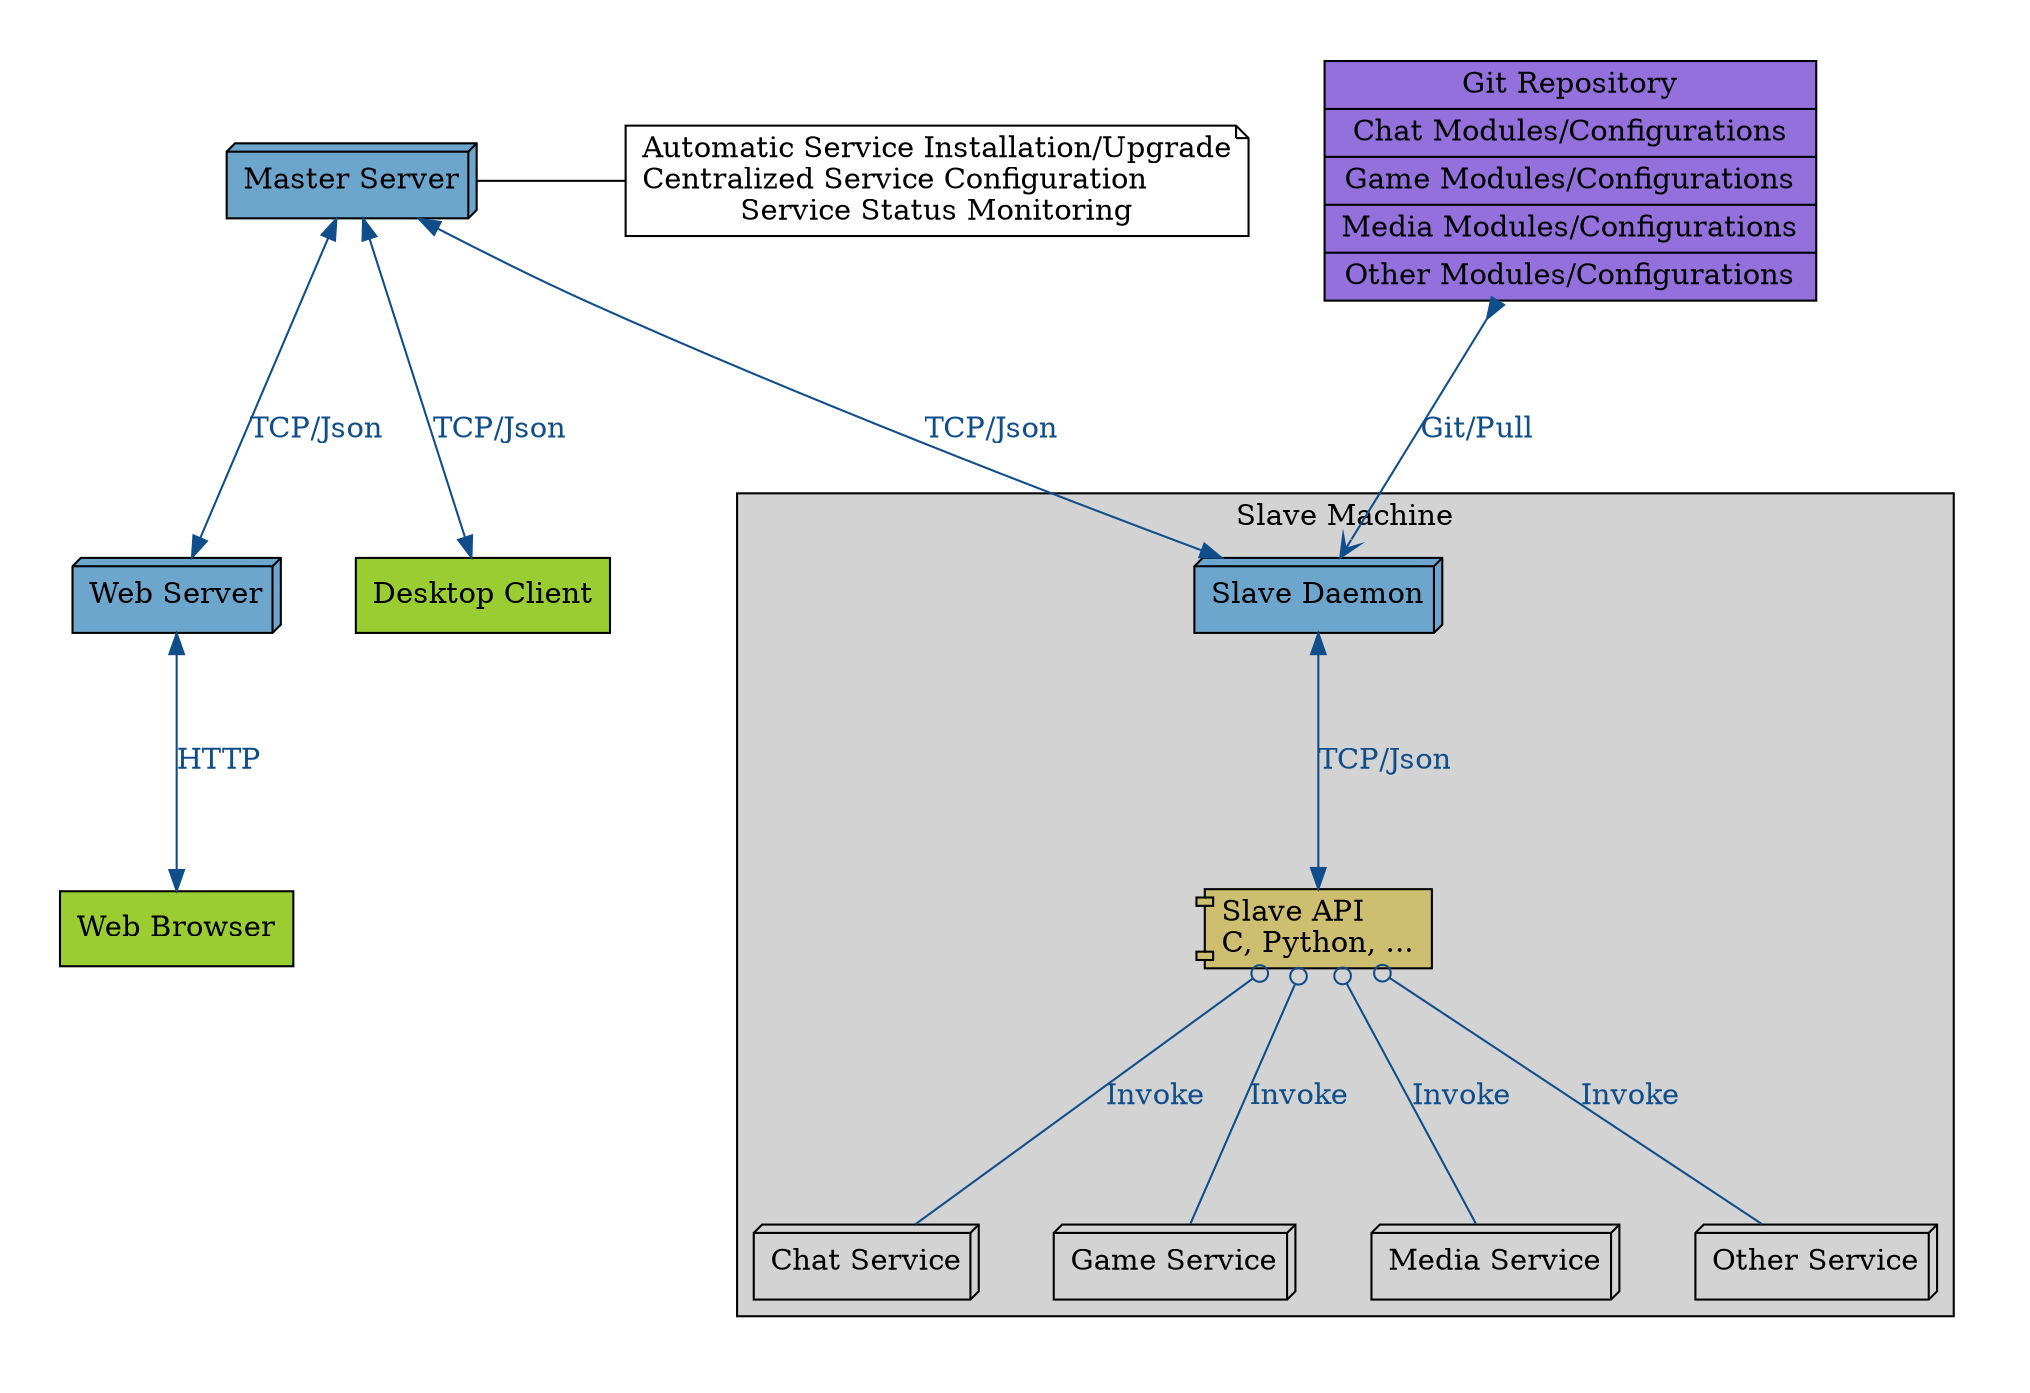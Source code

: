digraph network {
    pad = 0.4;
    ranksep = 1.5;
    nodesep = 0.5;
    node [shape=box3d, style=filled, fillcolor="skyblue3"];

    master_note [shape=note,
                 label="Automatic Service Installation/Upgrade\lCentralized Service Configuration\lService Status Monitoring",
                 fillcolor="none"];
    master [label="Master Server"];
    monitor_web [label="Web Server"];
    monitor_desktop [label="Desktop Client",
                     shape="box",
                     fillcolor="yellowgreen"];
    web_browser [label="Web Browser",
                 shape="box",
                 fillcolor="yellowgreen"];
    repository [label = "{Git Repository|Chat Modules/Configurations|Game Modules/Configurations|Media Modules/Configurations|Other Modules/Configurations}",
                shape="record",
                fillcolor="mediumpurple"];

    subgraph cluster_slave {
        bgcolor=lightgrey;
        label="Slave Machine";

        slave [label="Slave Daemon"];
        slave_api [label="Slave API\lC, Python, ..."
                   shape="component",
                   fillcolor="lightgoldenrod3"];
        app_chat [label="Chat Service", fillcolor="none"];
        app_game [label="Game Service", fillcolor="none"];
        app_media [label="Media Service", fillcolor="none"];
        app_other [label="Other Service", fillcolor="none"];
    }

    { rank = same; master; master_note; }
    master -> master_note [arrowhead=none];

    edge [dir=both,
          color=dodgerblue4,
          fontcolor=dodgerblue4,
          label="Git/Pull"];
    repository -> slave [arrowtail="inv", arrowhead="vee"];

    edge [dir=both,
          label="TCP/Json"];
    master -> monitor_web;
    master -> monitor_desktop;
    master -> slave;
    slave -> slave_api;

    edge [dir=back,
          arrowtail="odot",
          label="Invoke"];
    slave_api -> app_chat;
    slave_api -> app_game;
    slave_api -> app_media;
    slave_api -> app_other;

    edge [dir=both,
          arrowhead="normal",
          arrowtail="normal",
          label="HTTP"];
    monitor_web -> web_browser;
}